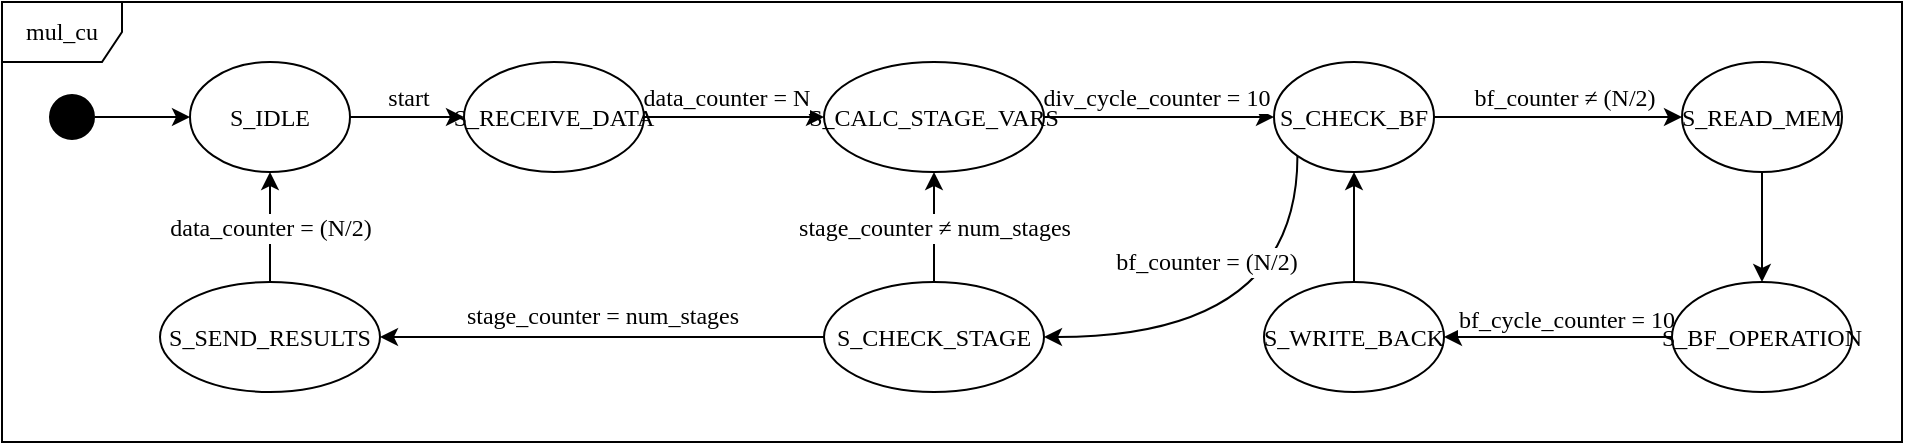 <mxfile version="25.0.3">
  <diagram name="Page-1" id="58cdce13-f638-feb5-8d6f-7d28b1aa9fa0">
    <mxGraphModel dx="1195" dy="638" grid="1" gridSize="10" guides="1" tooltips="1" connect="1" arrows="1" fold="1" page="1" pageScale="1" pageWidth="1100" pageHeight="850" background="none" math="0" shadow="0">
      <root>
        <mxCell id="0" />
        <mxCell id="1" parent="0" />
        <mxCell id="2a3bc250acf0617d-8" value="&lt;font data-font-src=&quot;https://db.onlinewebfonts.com/t/17e268efa7d01d3f0d6c6c4d95f4326c.ttf&quot;&gt;mul_cu&lt;/font&gt;" style="shape=umlFrame;whiteSpace=wrap;html=1;rounded=1;shadow=0;comic=0;labelBackgroundColor=none;strokeWidth=1;fontFamily=NewsGotT;fontSize=12;align=center;movable=1;resizable=1;rotatable=1;deletable=1;editable=1;locked=0;connectable=1;" parent="1" vertex="1">
          <mxGeometry x="40" y="50" width="950" height="220" as="geometry" />
        </mxCell>
        <mxCell id="8ndJ4Dx7o7mWH3u_3wzX-2" style="edgeStyle=orthogonalEdgeStyle;rounded=0;orthogonalLoop=1;jettySize=auto;html=1;exitX=0.5;exitY=0.118;exitDx=0;exitDy=0;entryX=0;entryY=0.5;entryDx=0;entryDy=0;exitPerimeter=0;fontFamily=NewsGotT;fontSize=12;" parent="1" source="382b91b5511bd0f7-1" target="8ndJ4Dx7o7mWH3u_3wzX-1" edge="1">
          <mxGeometry relative="1" as="geometry" />
        </mxCell>
        <mxCell id="382b91b5511bd0f7-1" value="" style="ellipse;html=1;shape=startState;fillColor=#000000;strokeColor=default;rounded=1;shadow=0;comic=0;labelBackgroundColor=none;fontFamily=NewsGotT;fontSize=12;fontColor=#000000;align=center;direction=south;" parent="1" vertex="1">
          <mxGeometry x="60" y="92.5" width="30" height="30" as="geometry" />
        </mxCell>
        <mxCell id="8ndJ4Dx7o7mWH3u_3wzX-15" style="edgeStyle=orthogonalEdgeStyle;rounded=0;orthogonalLoop=1;jettySize=auto;html=1;exitX=1;exitY=0.5;exitDx=0;exitDy=0;entryX=0;entryY=0.5;entryDx=0;entryDy=0;fontFamily=NewsGotT;fontSize=12;fontColor=default;" parent="1" source="8ndJ4Dx7o7mWH3u_3wzX-1" target="8ndJ4Dx7o7mWH3u_3wzX-10" edge="1">
          <mxGeometry relative="1" as="geometry" />
        </mxCell>
        <mxCell id="8ndJ4Dx7o7mWH3u_3wzX-16" value="start" style="edgeLabel;html=1;align=center;verticalAlign=middle;resizable=0;points=[];strokeColor=default;fontFamily=NewsGotT;fontSize=12;fontColor=default;fillColor=default;" parent="8ndJ4Dx7o7mWH3u_3wzX-15" vertex="1" connectable="0">
          <mxGeometry x="0.021" y="-2" relative="1" as="geometry">
            <mxPoint y="-12" as="offset" />
          </mxGeometry>
        </mxCell>
        <mxCell id="8ndJ4Dx7o7mWH3u_3wzX-1" value="&lt;font data-font-src=&quot;https://db.onlinewebfonts.com/t/17e268efa7d01d3f0d6c6c4d95f4326c.ttf&quot;&gt;S_IDLE&lt;/font&gt;" style="ellipse;whiteSpace=wrap;html=1;fontFamily=NewsGotT;fontSize=12;" parent="1" vertex="1">
          <mxGeometry x="134" y="80" width="80" height="55" as="geometry" />
        </mxCell>
        <mxCell id="8ndJ4Dx7o7mWH3u_3wzX-17" style="edgeStyle=orthogonalEdgeStyle;shape=connector;rounded=0;orthogonalLoop=1;jettySize=auto;html=1;exitX=1;exitY=0.5;exitDx=0;exitDy=0;entryX=0;entryY=0.5;entryDx=0;entryDy=0;strokeColor=default;align=center;verticalAlign=middle;fontFamily=NewsGotT;fontSize=12;fontColor=default;labelBackgroundColor=default;endArrow=classic;" parent="1" source="8ndJ4Dx7o7mWH3u_3wzX-10" target="8ndJ4Dx7o7mWH3u_3wzX-11" edge="1">
          <mxGeometry relative="1" as="geometry" />
        </mxCell>
        <mxCell id="8ndJ4Dx7o7mWH3u_3wzX-18" value="data_counter = N" style="edgeLabel;html=1;align=center;verticalAlign=middle;resizable=0;points=[];strokeColor=default;fontFamily=NewsGotT;fontSize=12;fontColor=default;fillColor=default;" parent="8ndJ4Dx7o7mWH3u_3wzX-17" vertex="1" connectable="0">
          <mxGeometry x="0.14" y="1" relative="1" as="geometry">
            <mxPoint x="-11" y="-9" as="offset" />
          </mxGeometry>
        </mxCell>
        <mxCell id="8ndJ4Dx7o7mWH3u_3wzX-10" value="&lt;font&gt;S_RECEIVE_DATA&lt;br&gt;&lt;/font&gt;" style="ellipse;whiteSpace=wrap;html=1;fontFamily=NewsGotT;fontSize=12;" parent="1" vertex="1">
          <mxGeometry x="271" y="80" width="90" height="55" as="geometry" />
        </mxCell>
        <mxCell id="YgOZqRcbV0A6ej-FN-YM-3" style="edgeStyle=orthogonalEdgeStyle;rounded=0;orthogonalLoop=1;jettySize=auto;html=1;exitX=1;exitY=0.5;exitDx=0;exitDy=0;entryX=0;entryY=0.5;entryDx=0;entryDy=0;fontFamily=NewsGotT;fontSize=12;fontColor=default;" parent="1" source="8ndJ4Dx7o7mWH3u_3wzX-11" target="8ndJ4Dx7o7mWH3u_3wzX-12" edge="1">
          <mxGeometry relative="1" as="geometry">
            <mxPoint x="534" y="107.5" as="sourcePoint" />
          </mxGeometry>
        </mxCell>
        <mxCell id="YgOZqRcbV0A6ej-FN-YM-4" value="div_cycle_counter = 10" style="edgeLabel;html=1;align=center;verticalAlign=middle;resizable=0;points=[];strokeColor=default;fontFamily=NewsGotT;fontSize=12;fontColor=default;fillColor=default;" parent="YgOZqRcbV0A6ej-FN-YM-3" vertex="1" connectable="0">
          <mxGeometry x="-0.038" relative="1" as="geometry">
            <mxPoint y="-10" as="offset" />
          </mxGeometry>
        </mxCell>
        <mxCell id="YgOZqRcbV0A6ej-FN-YM-5" value="" style="edgeLabel;html=1;align=center;verticalAlign=middle;resizable=0;points=[];strokeColor=default;fontFamily=NewsGotT;fontSize=12;fontColor=default;fillColor=default;" parent="YgOZqRcbV0A6ej-FN-YM-3" vertex="1" connectable="0">
          <mxGeometry x="0.103" y="-1" relative="1" as="geometry">
            <mxPoint as="offset" />
          </mxGeometry>
        </mxCell>
        <mxCell id="8ndJ4Dx7o7mWH3u_3wzX-11" value="S_CALC_STAGE_VARS" style="ellipse;whiteSpace=wrap;html=1;fontFamily=NewsGotT;fontSize=12;" parent="1" vertex="1">
          <mxGeometry x="451" y="80" width="110" height="55" as="geometry" />
        </mxCell>
        <mxCell id="YgOZqRcbV0A6ej-FN-YM-7" style="rounded=0;orthogonalLoop=1;jettySize=auto;html=1;exitX=1;exitY=0.5;exitDx=0;exitDy=0;entryX=0;entryY=0.5;entryDx=0;entryDy=0;fontFamily=NewsGotT;fontSize=12;fontColor=default;" parent="1" source="8ndJ4Dx7o7mWH3u_3wzX-12" target="YgOZqRcbV0A6ej-FN-YM-6" edge="1">
          <mxGeometry relative="1" as="geometry" />
        </mxCell>
        <mxCell id="YgOZqRcbV0A6ej-FN-YM-10" value="bf_counter ≠ (N/2)" style="edgeLabel;html=1;align=center;verticalAlign=middle;resizable=0;points=[];strokeColor=default;fontFamily=NewsGotT;fontSize=12;fontColor=default;fillColor=default;" parent="YgOZqRcbV0A6ej-FN-YM-7" vertex="1" connectable="0">
          <mxGeometry x="0.506" y="-8" relative="1" as="geometry">
            <mxPoint x="-29" y="-18" as="offset" />
          </mxGeometry>
        </mxCell>
        <mxCell id="8uDwlmYgPy4tCAldLCy2-9" style="edgeStyle=orthogonalEdgeStyle;rounded=0;orthogonalLoop=1;jettySize=auto;html=1;exitX=0;exitY=1;exitDx=0;exitDy=0;entryX=1;entryY=0.5;entryDx=0;entryDy=0;curved=1;fontFamily=NewsGotT;fontSize=12;" edge="1" parent="1" source="8ndJ4Dx7o7mWH3u_3wzX-12" target="8uDwlmYgPy4tCAldLCy2-8">
          <mxGeometry relative="1" as="geometry">
            <Array as="points">
              <mxPoint x="688" y="218" />
            </Array>
          </mxGeometry>
        </mxCell>
        <mxCell id="8uDwlmYgPy4tCAldLCy2-10" value="bf_counter = (N/2)" style="edgeLabel;html=1;align=center;verticalAlign=middle;resizable=0;points=[];fontFamily=NewsGotT;fontSize=12;" vertex="1" connectable="0" parent="8uDwlmYgPy4tCAldLCy2-9">
          <mxGeometry x="0.26" y="-14" relative="1" as="geometry">
            <mxPoint y="-24" as="offset" />
          </mxGeometry>
        </mxCell>
        <mxCell id="8ndJ4Dx7o7mWH3u_3wzX-12" value="S_CHECK_BF" style="ellipse;whiteSpace=wrap;html=1;fontFamily=NewsGotT;fontSize=12;" parent="1" vertex="1">
          <mxGeometry x="676" y="80" width="80" height="55" as="geometry" />
        </mxCell>
        <mxCell id="8uDwlmYgPy4tCAldLCy2-2" style="edgeStyle=orthogonalEdgeStyle;rounded=0;orthogonalLoop=1;jettySize=auto;html=1;exitX=0.5;exitY=1;exitDx=0;exitDy=0;entryX=0.5;entryY=0;entryDx=0;entryDy=0;fontFamily=NewsGotT;fontSize=12;" edge="1" parent="1" source="YgOZqRcbV0A6ej-FN-YM-6" target="8uDwlmYgPy4tCAldLCy2-1">
          <mxGeometry relative="1" as="geometry" />
        </mxCell>
        <mxCell id="YgOZqRcbV0A6ej-FN-YM-6" value="S_READ_MEM" style="ellipse;whiteSpace=wrap;html=1;fontFamily=NewsGotT;fontSize=12;" parent="1" vertex="1">
          <mxGeometry x="880" y="80" width="80" height="55" as="geometry" />
        </mxCell>
        <mxCell id="8uDwlmYgPy4tCAldLCy2-4" style="edgeStyle=orthogonalEdgeStyle;rounded=0;orthogonalLoop=1;jettySize=auto;html=1;exitX=0;exitY=0.5;exitDx=0;exitDy=0;entryX=1;entryY=0.5;entryDx=0;entryDy=0;fontFamily=NewsGotT;fontSize=12;" edge="1" parent="1" source="8uDwlmYgPy4tCAldLCy2-1" target="8uDwlmYgPy4tCAldLCy2-3">
          <mxGeometry relative="1" as="geometry" />
        </mxCell>
        <mxCell id="8uDwlmYgPy4tCAldLCy2-7" value="bf_cycle_counter = 10" style="edgeLabel;html=1;align=center;verticalAlign=middle;resizable=0;points=[];fontFamily=NewsGotT;fontSize=12;" vertex="1" connectable="0" parent="8uDwlmYgPy4tCAldLCy2-4">
          <mxGeometry x="0.037" y="4" relative="1" as="geometry">
            <mxPoint x="6" y="-13" as="offset" />
          </mxGeometry>
        </mxCell>
        <mxCell id="8uDwlmYgPy4tCAldLCy2-1" value="S_BF_OPERATION" style="ellipse;whiteSpace=wrap;html=1;fontFamily=NewsGotT;fontSize=12;" vertex="1" parent="1">
          <mxGeometry x="875" y="190" width="90" height="55" as="geometry" />
        </mxCell>
        <mxCell id="8uDwlmYgPy4tCAldLCy2-5" style="edgeStyle=orthogonalEdgeStyle;rounded=0;orthogonalLoop=1;jettySize=auto;html=1;exitX=0.5;exitY=0;exitDx=0;exitDy=0;entryX=0.5;entryY=1;entryDx=0;entryDy=0;fontFamily=NewsGotT;fontSize=12;" edge="1" parent="1" source="8uDwlmYgPy4tCAldLCy2-3" target="8ndJ4Dx7o7mWH3u_3wzX-12">
          <mxGeometry relative="1" as="geometry" />
        </mxCell>
        <mxCell id="8uDwlmYgPy4tCAldLCy2-3" value="S_WRITE_BACK" style="ellipse;whiteSpace=wrap;html=1;fontFamily=NewsGotT;fontSize=12;" vertex="1" parent="1">
          <mxGeometry x="671" y="190" width="90" height="55" as="geometry" />
        </mxCell>
        <mxCell id="8uDwlmYgPy4tCAldLCy2-11" value="&lt;font&gt;stage_counter&amp;nbsp;&lt;/font&gt;&lt;span class=&quot;NA6bn BxUVEf ILfuVd&quot; lang=&quot;en&quot;&gt;&lt;span class=&quot;hgKElc&quot;&gt;≠&lt;/span&gt;&lt;/span&gt;&lt;font&gt; num_stages&lt;/font&gt;" style="edgeStyle=orthogonalEdgeStyle;shape=connector;rounded=0;orthogonalLoop=1;jettySize=auto;html=1;exitX=0.5;exitY=0;exitDx=0;exitDy=0;entryX=0.5;entryY=1;entryDx=0;entryDy=0;strokeColor=default;align=center;verticalAlign=middle;fontFamily=NewsGotT;fontSize=12;fontColor=default;labelBackgroundColor=default;endArrow=classic;" edge="1" parent="1" source="8uDwlmYgPy4tCAldLCy2-8" target="8ndJ4Dx7o7mWH3u_3wzX-11">
          <mxGeometry relative="1" as="geometry" />
        </mxCell>
        <mxCell id="8uDwlmYgPy4tCAldLCy2-13" value="stage_counter = num_stages" style="edgeStyle=orthogonalEdgeStyle;shape=connector;rounded=0;orthogonalLoop=1;jettySize=auto;html=1;exitX=0;exitY=0.5;exitDx=0;exitDy=0;entryX=1;entryY=0.5;entryDx=0;entryDy=0;strokeColor=default;align=center;verticalAlign=middle;fontFamily=NewsGotT;fontSize=12;fontColor=default;labelBackgroundColor=default;endArrow=classic;" edge="1" parent="1" source="8uDwlmYgPy4tCAldLCy2-8" target="8uDwlmYgPy4tCAldLCy2-12">
          <mxGeometry x="0.004" y="-11" relative="1" as="geometry">
            <mxPoint as="offset" />
          </mxGeometry>
        </mxCell>
        <mxCell id="8uDwlmYgPy4tCAldLCy2-8" value="S_CHECK_STAGE" style="ellipse;whiteSpace=wrap;html=1;fontFamily=NewsGotT;fontSize=12;" vertex="1" parent="1">
          <mxGeometry x="451" y="190" width="110" height="55" as="geometry" />
        </mxCell>
        <mxCell id="8uDwlmYgPy4tCAldLCy2-16" value="data_counter = (N/2)" style="edgeStyle=orthogonalEdgeStyle;shape=connector;rounded=0;orthogonalLoop=1;jettySize=auto;html=1;exitX=0.5;exitY=0;exitDx=0;exitDy=0;entryX=0.5;entryY=1;entryDx=0;entryDy=0;strokeColor=default;align=center;verticalAlign=middle;fontFamily=NewsGotT;fontSize=12;fontColor=default;labelBackgroundColor=default;endArrow=classic;" edge="1" parent="1" source="8uDwlmYgPy4tCAldLCy2-12" target="8ndJ4Dx7o7mWH3u_3wzX-1">
          <mxGeometry relative="1" as="geometry" />
        </mxCell>
        <mxCell id="8uDwlmYgPy4tCAldLCy2-12" value="S_SEND_RESULTS" style="ellipse;whiteSpace=wrap;html=1;fontFamily=NewsGotT;fontSize=12;" vertex="1" parent="1">
          <mxGeometry x="119" y="190" width="110" height="55" as="geometry" />
        </mxCell>
      </root>
    </mxGraphModel>
  </diagram>
</mxfile>
